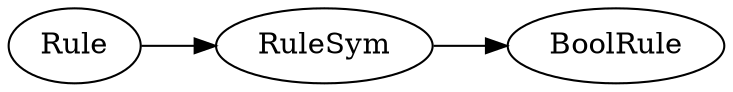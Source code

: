 digraph {
    rankdir=LR

    RuleSym[class="choice,disabled"]
    Rule[class="disabled"]

    Rule -> RuleSym -> BoolRule [class="disabled"]
}
